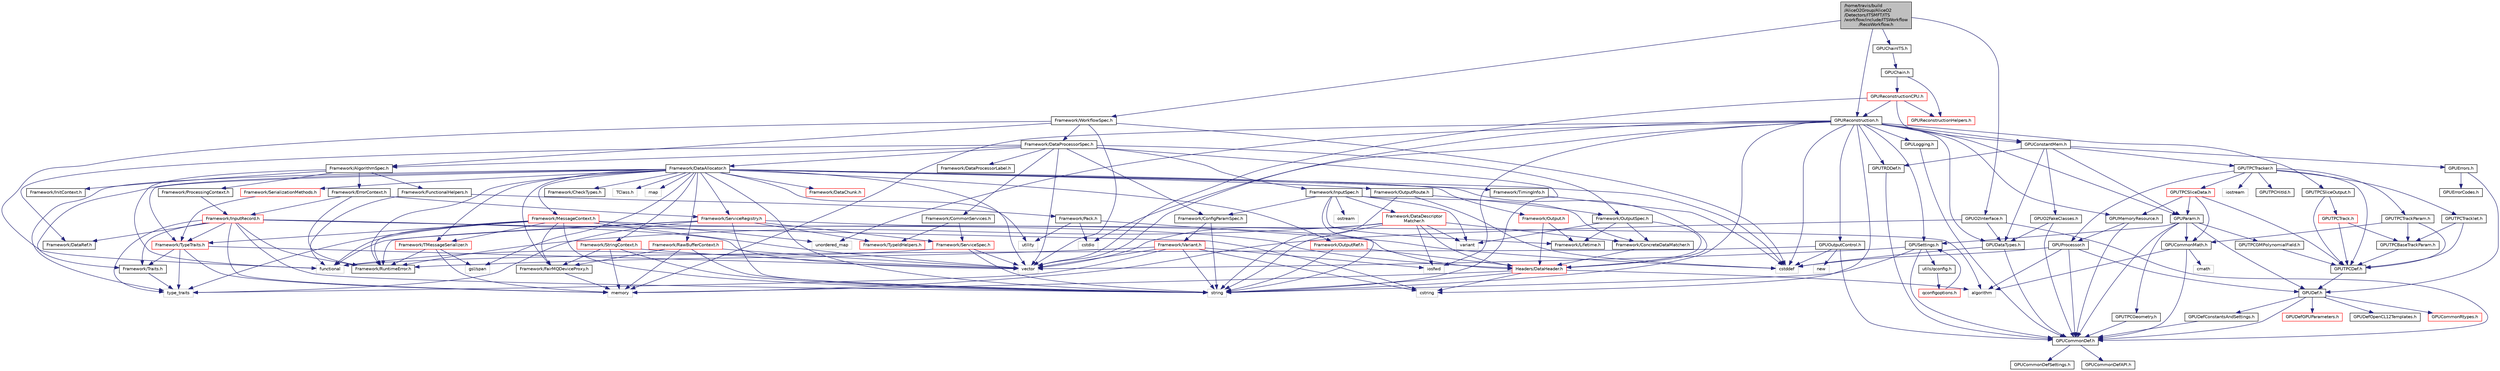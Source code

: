 digraph "/home/travis/build/AliceO2Group/AliceO2/Detectors/ITSMFT/ITS/workflow/include/ITSWorkflow/RecoWorkflow.h"
{
 // INTERACTIVE_SVG=YES
  bgcolor="transparent";
  edge [fontname="Helvetica",fontsize="10",labelfontname="Helvetica",labelfontsize="10"];
  node [fontname="Helvetica",fontsize="10",shape=record];
  Node0 [label="/home/travis/build\l/AliceO2Group/AliceO2\l/Detectors/ITSMFT/ITS\l/workflow/include/ITSWorkflow\l/RecoWorkflow.h",height=0.2,width=0.4,color="black", fillcolor="grey75", style="filled", fontcolor="black"];
  Node0 -> Node1 [color="midnightblue",fontsize="10",style="solid",fontname="Helvetica"];
  Node1 [label="Framework/WorkflowSpec.h",height=0.2,width=0.4,color="black",URL="$df/da1/WorkflowSpec_8h.html"];
  Node1 -> Node2 [color="midnightblue",fontsize="10",style="solid",fontname="Helvetica"];
  Node2 [label="Framework/DataProcessorSpec.h",height=0.2,width=0.4,color="black",URL="$d0/df4/DataProcessorSpec_8h.html"];
  Node2 -> Node3 [color="midnightblue",fontsize="10",style="solid",fontname="Helvetica"];
  Node3 [label="Framework/AlgorithmSpec.h",height=0.2,width=0.4,color="black",URL="$d0/d14/AlgorithmSpec_8h.html"];
  Node3 -> Node4 [color="midnightblue",fontsize="10",style="solid",fontname="Helvetica"];
  Node4 [label="Framework/ProcessingContext.h",height=0.2,width=0.4,color="black",URL="$de/d6a/ProcessingContext_8h.html"];
  Node4 -> Node5 [color="midnightblue",fontsize="10",style="solid",fontname="Helvetica"];
  Node5 [label="Framework/InputRecord.h",height=0.2,width=0.4,color="red",URL="$d6/d5c/InputRecord_8h.html"];
  Node5 -> Node6 [color="midnightblue",fontsize="10",style="solid",fontname="Helvetica"];
  Node6 [label="Framework/DataRef.h",height=0.2,width=0.4,color="black",URL="$d5/dfb/DataRef_8h.html"];
  Node5 -> Node23 [color="midnightblue",fontsize="10",style="solid",fontname="Helvetica"];
  Node23 [label="Framework/TypeTraits.h",height=0.2,width=0.4,color="red",URL="$d0/d95/TypeTraits_8h.html"];
  Node23 -> Node24 [color="midnightblue",fontsize="10",style="solid",fontname="Helvetica"];
  Node24 [label="type_traits",height=0.2,width=0.4,color="grey75"];
  Node23 -> Node25 [color="midnightblue",fontsize="10",style="solid",fontname="Helvetica"];
  Node25 [label="vector",height=0.2,width=0.4,color="grey75"];
  Node23 -> Node18 [color="midnightblue",fontsize="10",style="solid",fontname="Helvetica"];
  Node18 [label="memory",height=0.2,width=0.4,color="grey75"];
  Node23 -> Node26 [color="midnightblue",fontsize="10",style="solid",fontname="Helvetica"];
  Node26 [label="Framework/Traits.h",height=0.2,width=0.4,color="black",URL="$db/d31/Traits_8h.html"];
  Node26 -> Node24 [color="midnightblue",fontsize="10",style="solid",fontname="Helvetica"];
  Node5 -> Node26 [color="midnightblue",fontsize="10",style="solid",fontname="Helvetica"];
  Node5 -> Node11 [color="midnightblue",fontsize="10",style="solid",fontname="Helvetica"];
  Node11 [label="Framework/RuntimeError.h",height=0.2,width=0.4,color="black",URL="$d1/d76/RuntimeError_8h.html"];
  Node5 -> Node46 [color="midnightblue",fontsize="10",style="solid",fontname="Helvetica"];
  Node46 [label="Headers/DataHeader.h",height=0.2,width=0.4,color="red",URL="$dc/dcd/DataHeader_8h.html"];
  Node46 -> Node18 [color="midnightblue",fontsize="10",style="solid",fontname="Helvetica"];
  Node46 -> Node49 [color="midnightblue",fontsize="10",style="solid",fontname="Helvetica"];
  Node49 [label="cstring",height=0.2,width=0.4,color="grey75"];
  Node46 -> Node50 [color="midnightblue",fontsize="10",style="solid",fontname="Helvetica"];
  Node50 [label="algorithm",height=0.2,width=0.4,color="grey75"];
  Node46 -> Node52 [color="midnightblue",fontsize="10",style="solid",fontname="Helvetica"];
  Node52 [label="string",height=0.2,width=0.4,color="grey75"];
  Node5 -> Node52 [color="midnightblue",fontsize="10",style="solid",fontname="Helvetica"];
  Node5 -> Node25 [color="midnightblue",fontsize="10",style="solid",fontname="Helvetica"];
  Node5 -> Node49 [color="midnightblue",fontsize="10",style="solid",fontname="Helvetica"];
  Node5 -> Node18 [color="midnightblue",fontsize="10",style="solid",fontname="Helvetica"];
  Node5 -> Node24 [color="midnightblue",fontsize="10",style="solid",fontname="Helvetica"];
  Node3 -> Node93 [color="midnightblue",fontsize="10",style="solid",fontname="Helvetica"];
  Node93 [label="Framework/ErrorContext.h",height=0.2,width=0.4,color="black",URL="$d7/dad/ErrorContext_8h.html"];
  Node93 -> Node5 [color="midnightblue",fontsize="10",style="solid",fontname="Helvetica"];
  Node93 -> Node94 [color="midnightblue",fontsize="10",style="solid",fontname="Helvetica"];
  Node94 [label="Framework/ServiceRegistry.h",height=0.2,width=0.4,color="red",URL="$d8/d17/ServiceRegistry_8h.html"];
  Node94 -> Node96 [color="midnightblue",fontsize="10",style="solid",fontname="Helvetica"];
  Node96 [label="Framework/ServiceSpec.h",height=0.2,width=0.4,color="red",URL="$d4/d61/ServiceSpec_8h.html"];
  Node96 -> Node88 [color="midnightblue",fontsize="10",style="solid",fontname="Helvetica"];
  Node88 [label="functional",height=0.2,width=0.4,color="grey75"];
  Node96 -> Node52 [color="midnightblue",fontsize="10",style="solid",fontname="Helvetica"];
  Node96 -> Node25 [color="midnightblue",fontsize="10",style="solid",fontname="Helvetica"];
  Node94 -> Node107 [color="midnightblue",fontsize="10",style="solid",fontname="Helvetica"];
  Node107 [label="Framework/TypeIdHelpers.h",height=0.2,width=0.4,color="red",URL="$d2/d9a/TypeIdHelpers_8h.html"];
  Node94 -> Node11 [color="midnightblue",fontsize="10",style="solid",fontname="Helvetica"];
  Node94 -> Node50 [color="midnightblue",fontsize="10",style="solid",fontname="Helvetica"];
  Node94 -> Node88 [color="midnightblue",fontsize="10",style="solid",fontname="Helvetica"];
  Node94 -> Node52 [color="midnightblue",fontsize="10",style="solid",fontname="Helvetica"];
  Node94 -> Node24 [color="midnightblue",fontsize="10",style="solid",fontname="Helvetica"];
  Node93 -> Node11 [color="midnightblue",fontsize="10",style="solid",fontname="Helvetica"];
  Node3 -> Node113 [color="midnightblue",fontsize="10",style="solid",fontname="Helvetica"];
  Node113 [label="Framework/InitContext.h",height=0.2,width=0.4,color="black",URL="$d4/d2b/InitContext_8h.html"];
  Node3 -> Node114 [color="midnightblue",fontsize="10",style="solid",fontname="Helvetica"];
  Node114 [label="Framework/FunctionalHelpers.h",height=0.2,width=0.4,color="black",URL="$de/d9b/FunctionalHelpers_8h.html"];
  Node114 -> Node115 [color="midnightblue",fontsize="10",style="solid",fontname="Helvetica"];
  Node115 [label="Framework/Pack.h",height=0.2,width=0.4,color="black",URL="$dd/dce/Pack_8h.html"];
  Node115 -> Node89 [color="midnightblue",fontsize="10",style="solid",fontname="Helvetica"];
  Node89 [label="cstddef",height=0.2,width=0.4,color="grey75"];
  Node115 -> Node31 [color="midnightblue",fontsize="10",style="solid",fontname="Helvetica"];
  Node31 [label="utility",height=0.2,width=0.4,color="grey75"];
  Node115 -> Node61 [color="midnightblue",fontsize="10",style="solid",fontname="Helvetica"];
  Node61 [label="cstdio",height=0.2,width=0.4,color="grey75"];
  Node114 -> Node88 [color="midnightblue",fontsize="10",style="solid",fontname="Helvetica"];
  Node3 -> Node88 [color="midnightblue",fontsize="10",style="solid",fontname="Helvetica"];
  Node2 -> Node76 [color="midnightblue",fontsize="10",style="solid",fontname="Helvetica"];
  Node76 [label="Framework/ConfigParamSpec.h",height=0.2,width=0.4,color="black",URL="$d0/d1c/ConfigParamSpec_8h.html"];
  Node76 -> Node77 [color="midnightblue",fontsize="10",style="solid",fontname="Helvetica"];
  Node77 [label="Framework/Variant.h",height=0.2,width=0.4,color="red",URL="$de/d56/Variant_8h.html"];
  Node77 -> Node11 [color="midnightblue",fontsize="10",style="solid",fontname="Helvetica"];
  Node77 -> Node24 [color="midnightblue",fontsize="10",style="solid",fontname="Helvetica"];
  Node77 -> Node49 [color="midnightblue",fontsize="10",style="solid",fontname="Helvetica"];
  Node77 -> Node74 [color="midnightblue",fontsize="10",style="solid",fontname="Helvetica"];
  Node74 [label="iosfwd",height=0.2,width=0.4,color="grey75"];
  Node77 -> Node25 [color="midnightblue",fontsize="10",style="solid",fontname="Helvetica"];
  Node77 -> Node52 [color="midnightblue",fontsize="10",style="solid",fontname="Helvetica"];
  Node76 -> Node52 [color="midnightblue",fontsize="10",style="solid",fontname="Helvetica"];
  Node2 -> Node116 [color="midnightblue",fontsize="10",style="solid",fontname="Helvetica"];
  Node116 [label="Framework/DataProcessorLabel.h",height=0.2,width=0.4,color="black",URL="$d1/df2/DataProcessorLabel_8h.html"];
  Node2 -> Node6 [color="midnightblue",fontsize="10",style="solid",fontname="Helvetica"];
  Node2 -> Node117 [color="midnightblue",fontsize="10",style="solid",fontname="Helvetica"];
  Node117 [label="Framework/DataAllocator.h",height=0.2,width=0.4,color="black",URL="$d1/d28/DataAllocator_8h.html"];
  Node117 -> Node118 [color="midnightblue",fontsize="10",style="solid",fontname="Helvetica"];
  Node118 [label="Framework/MessageContext.h",height=0.2,width=0.4,color="red",URL="$dc/dc4/MessageContext_8h.html"];
  Node118 -> Node121 [color="midnightblue",fontsize="10",style="solid",fontname="Helvetica"];
  Node121 [label="Framework/FairMQDeviceProxy.h",height=0.2,width=0.4,color="black",URL="$d8/d71/FairMQDeviceProxy_8h.html"];
  Node121 -> Node18 [color="midnightblue",fontsize="10",style="solid",fontname="Helvetica"];
  Node118 -> Node11 [color="midnightblue",fontsize="10",style="solid",fontname="Helvetica"];
  Node118 -> Node9 [color="midnightblue",fontsize="10",style="solid",fontname="Helvetica"];
  Node9 [label="Framework/TMessageSerializer.h",height=0.2,width=0.4,color="red",URL="$d8/d3c/TMessageSerializer_8h.html"];
  Node9 -> Node11 [color="midnightblue",fontsize="10",style="solid",fontname="Helvetica"];
  Node9 -> Node17 [color="midnightblue",fontsize="10",style="solid",fontname="Helvetica"];
  Node17 [label="gsl/span",height=0.2,width=0.4,color="grey75"];
  Node9 -> Node18 [color="midnightblue",fontsize="10",style="solid",fontname="Helvetica"];
  Node118 -> Node23 [color="midnightblue",fontsize="10",style="solid",fontname="Helvetica"];
  Node118 -> Node46 [color="midnightblue",fontsize="10",style="solid",fontname="Helvetica"];
  Node118 -> Node88 [color="midnightblue",fontsize="10",style="solid",fontname="Helvetica"];
  Node118 -> Node52 [color="midnightblue",fontsize="10",style="solid",fontname="Helvetica"];
  Node118 -> Node24 [color="midnightblue",fontsize="10",style="solid",fontname="Helvetica"];
  Node118 -> Node69 [color="midnightblue",fontsize="10",style="solid",fontname="Helvetica"];
  Node69 [label="unordered_map",height=0.2,width=0.4,color="grey75"];
  Node118 -> Node25 [color="midnightblue",fontsize="10",style="solid",fontname="Helvetica"];
  Node117 -> Node123 [color="midnightblue",fontsize="10",style="solid",fontname="Helvetica"];
  Node123 [label="Framework/StringContext.h",height=0.2,width=0.4,color="red",URL="$dd/df6/StringContext_8h.html"];
  Node123 -> Node121 [color="midnightblue",fontsize="10",style="solid",fontname="Helvetica"];
  Node123 -> Node25 [color="midnightblue",fontsize="10",style="solid",fontname="Helvetica"];
  Node123 -> Node52 [color="midnightblue",fontsize="10",style="solid",fontname="Helvetica"];
  Node123 -> Node18 [color="midnightblue",fontsize="10",style="solid",fontname="Helvetica"];
  Node117 -> Node124 [color="midnightblue",fontsize="10",style="solid",fontname="Helvetica"];
  Node124 [label="Framework/RawBufferContext.h",height=0.2,width=0.4,color="red",URL="$d8/d25/RawBufferContext_8h.html",tooltip=" "];
  Node124 -> Node121 [color="midnightblue",fontsize="10",style="solid",fontname="Helvetica"];
  Node124 -> Node25 [color="midnightblue",fontsize="10",style="solid",fontname="Helvetica"];
  Node124 -> Node52 [color="midnightblue",fontsize="10",style="solid",fontname="Helvetica"];
  Node124 -> Node18 [color="midnightblue",fontsize="10",style="solid",fontname="Helvetica"];
  Node117 -> Node82 [color="midnightblue",fontsize="10",style="solid",fontname="Helvetica"];
  Node82 [label="Framework/Output.h",height=0.2,width=0.4,color="red",URL="$d3/ddf/Output_8h.html"];
  Node82 -> Node46 [color="midnightblue",fontsize="10",style="solid",fontname="Helvetica"];
  Node82 -> Node55 [color="midnightblue",fontsize="10",style="solid",fontname="Helvetica"];
  Node55 [label="Framework/Lifetime.h",height=0.2,width=0.4,color="black",URL="$dc/dca/Lifetime_8h.html"];
  Node117 -> Node126 [color="midnightblue",fontsize="10",style="solid",fontname="Helvetica"];
  Node126 [label="Framework/OutputRef.h",height=0.2,width=0.4,color="red",URL="$d6/d5a/OutputRef_8h.html"];
  Node126 -> Node46 [color="midnightblue",fontsize="10",style="solid",fontname="Helvetica"];
  Node126 -> Node52 [color="midnightblue",fontsize="10",style="solid",fontname="Helvetica"];
  Node117 -> Node127 [color="midnightblue",fontsize="10",style="solid",fontname="Helvetica"];
  Node127 [label="Framework/OutputRoute.h",height=0.2,width=0.4,color="black",URL="$d6/df4/OutputRoute_8h.html"];
  Node127 -> Node45 [color="midnightblue",fontsize="10",style="solid",fontname="Helvetica"];
  Node45 [label="Framework/OutputSpec.h",height=0.2,width=0.4,color="black",URL="$db/d2d/OutputSpec_8h.html"];
  Node45 -> Node46 [color="midnightblue",fontsize="10",style="solid",fontname="Helvetica"];
  Node45 -> Node55 [color="midnightblue",fontsize="10",style="solid",fontname="Helvetica"];
  Node45 -> Node56 [color="midnightblue",fontsize="10",style="solid",fontname="Helvetica"];
  Node56 [label="Framework/ConcreteDataMatcher.h",height=0.2,width=0.4,color="black",URL="$d0/d1b/ConcreteDataMatcher_8h.html"];
  Node56 -> Node46 [color="midnightblue",fontsize="10",style="solid",fontname="Helvetica"];
  Node45 -> Node57 [color="midnightblue",fontsize="10",style="solid",fontname="Helvetica"];
  Node57 [label="variant",height=0.2,width=0.4,color="grey75"];
  Node127 -> Node89 [color="midnightblue",fontsize="10",style="solid",fontname="Helvetica"];
  Node127 -> Node52 [color="midnightblue",fontsize="10",style="solid",fontname="Helvetica"];
  Node117 -> Node128 [color="midnightblue",fontsize="10",style="solid",fontname="Helvetica"];
  Node128 [label="Framework/DataChunk.h",height=0.2,width=0.4,color="red",URL="$d7/d31/DataChunk_8h.html"];
  Node117 -> Node121 [color="midnightblue",fontsize="10",style="solid",fontname="Helvetica"];
  Node117 -> Node129 [color="midnightblue",fontsize="10",style="solid",fontname="Helvetica"];
  Node129 [label="Framework/TimingInfo.h",height=0.2,width=0.4,color="black",URL="$da/d2b/TimingInfo_8h.html"];
  Node129 -> Node89 [color="midnightblue",fontsize="10",style="solid",fontname="Helvetica"];
  Node117 -> Node9 [color="midnightblue",fontsize="10",style="solid",fontname="Helvetica"];
  Node117 -> Node23 [color="midnightblue",fontsize="10",style="solid",fontname="Helvetica"];
  Node117 -> Node26 [color="midnightblue",fontsize="10",style="solid",fontname="Helvetica"];
  Node117 -> Node22 [color="midnightblue",fontsize="10",style="solid",fontname="Helvetica"];
  Node22 [label="Framework/SerializationMethods.h",height=0.2,width=0.4,color="red",URL="$d1/d53/SerializationMethods_8h.html",tooltip="Type wrappers for enfording a specific serialization method. "];
  Node22 -> Node23 [color="midnightblue",fontsize="10",style="solid",fontname="Helvetica"];
  Node117 -> Node84 [color="midnightblue",fontsize="10",style="solid",fontname="Helvetica"];
  Node84 [label="Framework/CheckTypes.h",height=0.2,width=0.4,color="black",URL="$d1/d00/CheckTypes_8h.html"];
  Node117 -> Node94 [color="midnightblue",fontsize="10",style="solid",fontname="Helvetica"];
  Node117 -> Node11 [color="midnightblue",fontsize="10",style="solid",fontname="Helvetica"];
  Node117 -> Node46 [color="midnightblue",fontsize="10",style="solid",fontname="Helvetica"];
  Node117 -> Node21 [color="midnightblue",fontsize="10",style="solid",fontname="Helvetica"];
  Node21 [label="TClass.h",height=0.2,width=0.4,color="grey75"];
  Node117 -> Node17 [color="midnightblue",fontsize="10",style="solid",fontname="Helvetica"];
  Node117 -> Node25 [color="midnightblue",fontsize="10",style="solid",fontname="Helvetica"];
  Node117 -> Node34 [color="midnightblue",fontsize="10",style="solid",fontname="Helvetica"];
  Node34 [label="map",height=0.2,width=0.4,color="grey75"];
  Node117 -> Node52 [color="midnightblue",fontsize="10",style="solid",fontname="Helvetica"];
  Node117 -> Node31 [color="midnightblue",fontsize="10",style="solid",fontname="Helvetica"];
  Node117 -> Node24 [color="midnightblue",fontsize="10",style="solid",fontname="Helvetica"];
  Node117 -> Node89 [color="midnightblue",fontsize="10",style="solid",fontname="Helvetica"];
  Node2 -> Node58 [color="midnightblue",fontsize="10",style="solid",fontname="Helvetica"];
  Node58 [label="Framework/InputSpec.h",height=0.2,width=0.4,color="black",URL="$d5/d3f/InputSpec_8h.html"];
  Node58 -> Node55 [color="midnightblue",fontsize="10",style="solid",fontname="Helvetica"];
  Node58 -> Node56 [color="midnightblue",fontsize="10",style="solid",fontname="Helvetica"];
  Node58 -> Node59 [color="midnightblue",fontsize="10",style="solid",fontname="Helvetica"];
  Node59 [label="Framework/DataDescriptor\lMatcher.h",height=0.2,width=0.4,color="red",URL="$d3/da3/DataDescriptorMatcher_8h.html"];
  Node59 -> Node56 [color="midnightblue",fontsize="10",style="solid",fontname="Helvetica"];
  Node59 -> Node11 [color="midnightblue",fontsize="10",style="solid",fontname="Helvetica"];
  Node59 -> Node46 [color="midnightblue",fontsize="10",style="solid",fontname="Helvetica"];
  Node59 -> Node74 [color="midnightblue",fontsize="10",style="solid",fontname="Helvetica"];
  Node59 -> Node52 [color="midnightblue",fontsize="10",style="solid",fontname="Helvetica"];
  Node59 -> Node57 [color="midnightblue",fontsize="10",style="solid",fontname="Helvetica"];
  Node59 -> Node25 [color="midnightblue",fontsize="10",style="solid",fontname="Helvetica"];
  Node58 -> Node76 [color="midnightblue",fontsize="10",style="solid",fontname="Helvetica"];
  Node58 -> Node52 [color="midnightblue",fontsize="10",style="solid",fontname="Helvetica"];
  Node58 -> Node81 [color="midnightblue",fontsize="10",style="solid",fontname="Helvetica"];
  Node81 [label="ostream",height=0.2,width=0.4,color="grey75"];
  Node58 -> Node57 [color="midnightblue",fontsize="10",style="solid",fontname="Helvetica"];
  Node2 -> Node45 [color="midnightblue",fontsize="10",style="solid",fontname="Helvetica"];
  Node2 -> Node130 [color="midnightblue",fontsize="10",style="solid",fontname="Helvetica"];
  Node130 [label="Framework/CommonServices.h",height=0.2,width=0.4,color="black",URL="$d8/d02/CommonServices_8h.html"];
  Node130 -> Node96 [color="midnightblue",fontsize="10",style="solid",fontname="Helvetica"];
  Node130 -> Node107 [color="midnightblue",fontsize="10",style="solid",fontname="Helvetica"];
  Node2 -> Node52 [color="midnightblue",fontsize="10",style="solid",fontname="Helvetica"];
  Node2 -> Node25 [color="midnightblue",fontsize="10",style="solid",fontname="Helvetica"];
  Node1 -> Node3 [color="midnightblue",fontsize="10",style="solid",fontname="Helvetica"];
  Node1 -> Node25 [color="midnightblue",fontsize="10",style="solid",fontname="Helvetica"];
  Node1 -> Node88 [color="midnightblue",fontsize="10",style="solid",fontname="Helvetica"];
  Node1 -> Node89 [color="midnightblue",fontsize="10",style="solid",fontname="Helvetica"];
  Node0 -> Node131 [color="midnightblue",fontsize="10",style="solid",fontname="Helvetica"];
  Node131 [label="GPUO2Interface.h",height=0.2,width=0.4,color="black",URL="$dc/dae/GPUO2Interface_8h.html"];
  Node131 -> Node18 [color="midnightblue",fontsize="10",style="solid",fontname="Helvetica"];
  Node131 -> Node132 [color="midnightblue",fontsize="10",style="solid",fontname="Helvetica"];
  Node132 [label="GPUCommonDef.h",height=0.2,width=0.4,color="black",URL="$df/d21/GPUCommonDef_8h.html"];
  Node132 -> Node133 [color="midnightblue",fontsize="10",style="solid",fontname="Helvetica"];
  Node133 [label="GPUCommonDefSettings.h",height=0.2,width=0.4,color="black",URL="$d5/d93/GPUCommonDefSettings_8h.html"];
  Node132 -> Node134 [color="midnightblue",fontsize="10",style="solid",fontname="Helvetica"];
  Node134 [label="GPUCommonDefAPI.h",height=0.2,width=0.4,color="black",URL="$da/d5a/GPUCommonDefAPI_8h.html"];
  Node131 -> Node135 [color="midnightblue",fontsize="10",style="solid",fontname="Helvetica"];
  Node135 [label="GPUDataTypes.h",height=0.2,width=0.4,color="black",URL="$d4/dc5/GPUDataTypes_8h.html"];
  Node135 -> Node132 [color="midnightblue",fontsize="10",style="solid",fontname="Helvetica"];
  Node135 -> Node89 [color="midnightblue",fontsize="10",style="solid",fontname="Helvetica"];
  Node0 -> Node136 [color="midnightblue",fontsize="10",style="solid",fontname="Helvetica"];
  Node136 [label="GPUReconstruction.h",height=0.2,width=0.4,color="black",URL="$d2/de8/GPUReconstruction_8h.html"];
  Node136 -> Node89 [color="midnightblue",fontsize="10",style="solid",fontname="Helvetica"];
  Node136 -> Node61 [color="midnightblue",fontsize="10",style="solid",fontname="Helvetica"];
  Node136 -> Node49 [color="midnightblue",fontsize="10",style="solid",fontname="Helvetica"];
  Node136 -> Node52 [color="midnightblue",fontsize="10",style="solid",fontname="Helvetica"];
  Node136 -> Node18 [color="midnightblue",fontsize="10",style="solid",fontname="Helvetica"];
  Node136 -> Node74 [color="midnightblue",fontsize="10",style="solid",fontname="Helvetica"];
  Node136 -> Node25 [color="midnightblue",fontsize="10",style="solid",fontname="Helvetica"];
  Node136 -> Node69 [color="midnightblue",fontsize="10",style="solid",fontname="Helvetica"];
  Node136 -> Node137 [color="midnightblue",fontsize="10",style="solid",fontname="Helvetica"];
  Node137 [label="GPUTRDDef.h",height=0.2,width=0.4,color="black",URL="$d7/d4f/GPUTRDDef_8h.html"];
  Node137 -> Node132 [color="midnightblue",fontsize="10",style="solid",fontname="Helvetica"];
  Node136 -> Node138 [color="midnightblue",fontsize="10",style="solid",fontname="Helvetica"];
  Node138 [label="GPUParam.h",height=0.2,width=0.4,color="black",URL="$df/d13/GPUParam_8h.html"];
  Node138 -> Node132 [color="midnightblue",fontsize="10",style="solid",fontname="Helvetica"];
  Node138 -> Node139 [color="midnightblue",fontsize="10",style="solid",fontname="Helvetica"];
  Node139 [label="GPUCommonMath.h",height=0.2,width=0.4,color="black",URL="$d6/da2/GPUCommonMath_8h.html"];
  Node139 -> Node132 [color="midnightblue",fontsize="10",style="solid",fontname="Helvetica"];
  Node139 -> Node140 [color="midnightblue",fontsize="10",style="solid",fontname="Helvetica"];
  Node140 [label="cmath",height=0.2,width=0.4,color="grey75"];
  Node139 -> Node50 [color="midnightblue",fontsize="10",style="solid",fontname="Helvetica"];
  Node138 -> Node141 [color="midnightblue",fontsize="10",style="solid",fontname="Helvetica"];
  Node141 [label="GPUDef.h",height=0.2,width=0.4,color="black",URL="$d2/d6d/GPUDef_8h.html"];
  Node141 -> Node132 [color="midnightblue",fontsize="10",style="solid",fontname="Helvetica"];
  Node141 -> Node142 [color="midnightblue",fontsize="10",style="solid",fontname="Helvetica"];
  Node142 [label="GPUDefConstantsAndSettings.h",height=0.2,width=0.4,color="black",URL="$d2/d37/GPUDefConstantsAndSettings_8h.html"];
  Node142 -> Node132 [color="midnightblue",fontsize="10",style="solid",fontname="Helvetica"];
  Node141 -> Node143 [color="midnightblue",fontsize="10",style="solid",fontname="Helvetica"];
  Node143 [label="GPUDefGPUParameters.h",height=0.2,width=0.4,color="red",URL="$dc/de9/GPUDefGPUParameters_8h.html"];
  Node141 -> Node145 [color="midnightblue",fontsize="10",style="solid",fontname="Helvetica"];
  Node145 [label="GPUDefOpenCL12Templates.h",height=0.2,width=0.4,color="black",URL="$d3/d4c/GPUDefOpenCL12Templates_8h.html"];
  Node141 -> Node146 [color="midnightblue",fontsize="10",style="solid",fontname="Helvetica"];
  Node146 [label="GPUCommonRtypes.h",height=0.2,width=0.4,color="red",URL="$d2/d45/GPUCommonRtypes_8h.html"];
  Node138 -> Node148 [color="midnightblue",fontsize="10",style="solid",fontname="Helvetica"];
  Node148 [label="GPUSettings.h",height=0.2,width=0.4,color="black",URL="$dd/dc6/GPUSettings_8h.html"];
  Node148 -> Node132 [color="midnightblue",fontsize="10",style="solid",fontname="Helvetica"];
  Node148 -> Node25 [color="midnightblue",fontsize="10",style="solid",fontname="Helvetica"];
  Node148 -> Node52 [color="midnightblue",fontsize="10",style="solid",fontname="Helvetica"];
  Node148 -> Node149 [color="midnightblue",fontsize="10",style="solid",fontname="Helvetica"];
  Node149 [label="utils/qconfig.h",height=0.2,width=0.4,color="black",URL="$da/d08/qconfig_8h.html"];
  Node149 -> Node150 [color="midnightblue",fontsize="10",style="solid",fontname="Helvetica"];
  Node150 [label="qconfigoptions.h",height=0.2,width=0.4,color="red",URL="$d8/de9/qconfigoptions_8h.html"];
  Node150 -> Node148 [color="midnightblue",fontsize="10",style="solid",fontname="Helvetica"];
  Node138 -> Node152 [color="midnightblue",fontsize="10",style="solid",fontname="Helvetica"];
  Node152 [label="GPUTPCGeometry.h",height=0.2,width=0.4,color="black",URL="$d6/d1b/GPUTPCGeometry_8h.html"];
  Node152 -> Node132 [color="midnightblue",fontsize="10",style="solid",fontname="Helvetica"];
  Node138 -> Node153 [color="midnightblue",fontsize="10",style="solid",fontname="Helvetica"];
  Node153 [label="GPUTPCGMPolynomialField.h",height=0.2,width=0.4,color="black",URL="$d9/d9c/GPUTPCGMPolynomialField_8h.html"];
  Node153 -> Node154 [color="midnightblue",fontsize="10",style="solid",fontname="Helvetica"];
  Node154 [label="GPUTPCDef.h",height=0.2,width=0.4,color="black",URL="$da/dab/GPUTPCDef_8h.html"];
  Node154 -> Node141 [color="midnightblue",fontsize="10",style="solid",fontname="Helvetica"];
  Node136 -> Node148 [color="midnightblue",fontsize="10",style="solid",fontname="Helvetica"];
  Node136 -> Node155 [color="midnightblue",fontsize="10",style="solid",fontname="Helvetica"];
  Node155 [label="GPUOutputControl.h",height=0.2,width=0.4,color="black",URL="$d5/d5b/GPUOutputControl_8h.html"];
  Node155 -> Node132 [color="midnightblue",fontsize="10",style="solid",fontname="Helvetica"];
  Node155 -> Node89 [color="midnightblue",fontsize="10",style="solid",fontname="Helvetica"];
  Node155 -> Node88 [color="midnightblue",fontsize="10",style="solid",fontname="Helvetica"];
  Node155 -> Node156 [color="midnightblue",fontsize="10",style="solid",fontname="Helvetica"];
  Node156 [label="new",height=0.2,width=0.4,color="grey75"];
  Node136 -> Node157 [color="midnightblue",fontsize="10",style="solid",fontname="Helvetica"];
  Node157 [label="GPUMemoryResource.h",height=0.2,width=0.4,color="black",URL="$d5/da6/GPUMemoryResource_8h.html"];
  Node157 -> Node132 [color="midnightblue",fontsize="10",style="solid",fontname="Helvetica"];
  Node157 -> Node158 [color="midnightblue",fontsize="10",style="solid",fontname="Helvetica"];
  Node158 [label="GPUProcessor.h",height=0.2,width=0.4,color="black",URL="$d6/d57/GPUProcessor_8h.html"];
  Node158 -> Node132 [color="midnightblue",fontsize="10",style="solid",fontname="Helvetica"];
  Node158 -> Node141 [color="midnightblue",fontsize="10",style="solid",fontname="Helvetica"];
  Node158 -> Node89 [color="midnightblue",fontsize="10",style="solid",fontname="Helvetica"];
  Node158 -> Node50 [color="midnightblue",fontsize="10",style="solid",fontname="Helvetica"];
  Node136 -> Node159 [color="midnightblue",fontsize="10",style="solid",fontname="Helvetica"];
  Node159 [label="GPUConstantMem.h",height=0.2,width=0.4,color="black",URL="$db/df8/GPUConstantMem_8h.html"];
  Node159 -> Node160 [color="midnightblue",fontsize="10",style="solid",fontname="Helvetica"];
  Node160 [label="GPUTPCTracker.h",height=0.2,width=0.4,color="black",URL="$d6/d25/GPUTPCTracker_8h.html"];
  Node160 -> Node154 [color="midnightblue",fontsize="10",style="solid",fontname="Helvetica"];
  Node160 -> Node161 [color="midnightblue",fontsize="10",style="solid",fontname="Helvetica"];
  Node161 [label="iostream",height=0.2,width=0.4,color="grey75"];
  Node160 -> Node162 [color="midnightblue",fontsize="10",style="solid",fontname="Helvetica"];
  Node162 [label="GPUTPCHitId.h",height=0.2,width=0.4,color="black",URL="$dd/d7b/GPUTPCHitId_8h.html"];
  Node160 -> Node163 [color="midnightblue",fontsize="10",style="solid",fontname="Helvetica"];
  Node163 [label="GPUTPCSliceData.h",height=0.2,width=0.4,color="red",URL="$df/d4a/GPUTPCSliceData_8h.html"];
  Node163 -> Node154 [color="midnightblue",fontsize="10",style="solid",fontname="Helvetica"];
  Node163 -> Node139 [color="midnightblue",fontsize="10",style="solid",fontname="Helvetica"];
  Node163 -> Node138 [color="midnightblue",fontsize="10",style="solid",fontname="Helvetica"];
  Node163 -> Node157 [color="midnightblue",fontsize="10",style="solid",fontname="Helvetica"];
  Node160 -> Node166 [color="midnightblue",fontsize="10",style="solid",fontname="Helvetica"];
  Node166 [label="GPUTPCTrackParam.h",height=0.2,width=0.4,color="black",URL="$de/d15/GPUTPCTrackParam_8h.html"];
  Node166 -> Node167 [color="midnightblue",fontsize="10",style="solid",fontname="Helvetica"];
  Node167 [label="GPUTPCBaseTrackParam.h",height=0.2,width=0.4,color="black",URL="$df/d00/GPUTPCBaseTrackParam_8h.html"];
  Node167 -> Node154 [color="midnightblue",fontsize="10",style="solid",fontname="Helvetica"];
  Node166 -> Node154 [color="midnightblue",fontsize="10",style="solid",fontname="Helvetica"];
  Node166 -> Node139 [color="midnightblue",fontsize="10",style="solid",fontname="Helvetica"];
  Node160 -> Node168 [color="midnightblue",fontsize="10",style="solid",fontname="Helvetica"];
  Node168 [label="GPUTPCTracklet.h",height=0.2,width=0.4,color="black",URL="$db/d6e/GPUTPCTracklet_8h.html"];
  Node168 -> Node167 [color="midnightblue",fontsize="10",style="solid",fontname="Helvetica"];
  Node168 -> Node154 [color="midnightblue",fontsize="10",style="solid",fontname="Helvetica"];
  Node160 -> Node158 [color="midnightblue",fontsize="10",style="solid",fontname="Helvetica"];
  Node159 -> Node138 [color="midnightblue",fontsize="10",style="solid",fontname="Helvetica"];
  Node159 -> Node135 [color="midnightblue",fontsize="10",style="solid",fontname="Helvetica"];
  Node159 -> Node169 [color="midnightblue",fontsize="10",style="solid",fontname="Helvetica"];
  Node169 [label="GPUErrors.h",height=0.2,width=0.4,color="black",URL="$da/da4/GPUErrors_8h.html"];
  Node169 -> Node141 [color="midnightblue",fontsize="10",style="solid",fontname="Helvetica"];
  Node169 -> Node170 [color="midnightblue",fontsize="10",style="solid",fontname="Helvetica"];
  Node170 [label="GPUErrorCodes.h",height=0.2,width=0.4,color="black",URL="$de/d0d/GPUErrorCodes_8h.html"];
  Node159 -> Node137 [color="midnightblue",fontsize="10",style="solid",fontname="Helvetica"];
  Node159 -> Node171 [color="midnightblue",fontsize="10",style="solid",fontname="Helvetica"];
  Node171 [label="GPUO2FakeClasses.h",height=0.2,width=0.4,color="black",URL="$da/d28/GPUO2FakeClasses_8h.html"];
  Node171 -> Node132 [color="midnightblue",fontsize="10",style="solid",fontname="Helvetica"];
  Node171 -> Node135 [color="midnightblue",fontsize="10",style="solid",fontname="Helvetica"];
  Node136 -> Node172 [color="midnightblue",fontsize="10",style="solid",fontname="Helvetica"];
  Node172 [label="GPUTPCSliceOutput.h",height=0.2,width=0.4,color="black",URL="$da/d4b/GPUTPCSliceOutput_8h.html"];
  Node172 -> Node154 [color="midnightblue",fontsize="10",style="solid",fontname="Helvetica"];
  Node172 -> Node173 [color="midnightblue",fontsize="10",style="solid",fontname="Helvetica"];
  Node173 [label="GPUTPCTrack.h",height=0.2,width=0.4,color="red",URL="$d0/d88/GPUTPCTrack_8h.html"];
  Node173 -> Node167 [color="midnightblue",fontsize="10",style="solid",fontname="Helvetica"];
  Node173 -> Node154 [color="midnightblue",fontsize="10",style="solid",fontname="Helvetica"];
  Node136 -> Node135 [color="midnightblue",fontsize="10",style="solid",fontname="Helvetica"];
  Node136 -> Node175 [color="midnightblue",fontsize="10",style="solid",fontname="Helvetica"];
  Node175 [label="GPULogging.h",height=0.2,width=0.4,color="black",URL="$df/ddc/GPULogging_8h.html"];
  Node175 -> Node132 [color="midnightblue",fontsize="10",style="solid",fontname="Helvetica"];
  Node0 -> Node176 [color="midnightblue",fontsize="10",style="solid",fontname="Helvetica"];
  Node176 [label="GPUChainITS.h",height=0.2,width=0.4,color="black",URL="$d9/d46/GPUChainITS_8h.html"];
  Node176 -> Node177 [color="midnightblue",fontsize="10",style="solid",fontname="Helvetica"];
  Node177 [label="GPUChain.h",height=0.2,width=0.4,color="black",URL="$d3/dbe/GPUChain_8h.html"];
  Node177 -> Node178 [color="midnightblue",fontsize="10",style="solid",fontname="Helvetica"];
  Node178 [label="GPUReconstructionCPU.h",height=0.2,width=0.4,color="red",URL="$dd/dc0/GPUReconstructionCPU_8h.html"];
  Node178 -> Node136 [color="midnightblue",fontsize="10",style="solid",fontname="Helvetica"];
  Node178 -> Node179 [color="midnightblue",fontsize="10",style="solid",fontname="Helvetica"];
  Node179 [label="GPUReconstructionHelpers.h",height=0.2,width=0.4,color="red",URL="$de/d58/GPUReconstructionHelpers_8h.html"];
  Node178 -> Node159 [color="midnightblue",fontsize="10",style="solid",fontname="Helvetica"];
  Node178 -> Node25 [color="midnightblue",fontsize="10",style="solid",fontname="Helvetica"];
  Node177 -> Node179 [color="midnightblue",fontsize="10",style="solid",fontname="Helvetica"];
}
